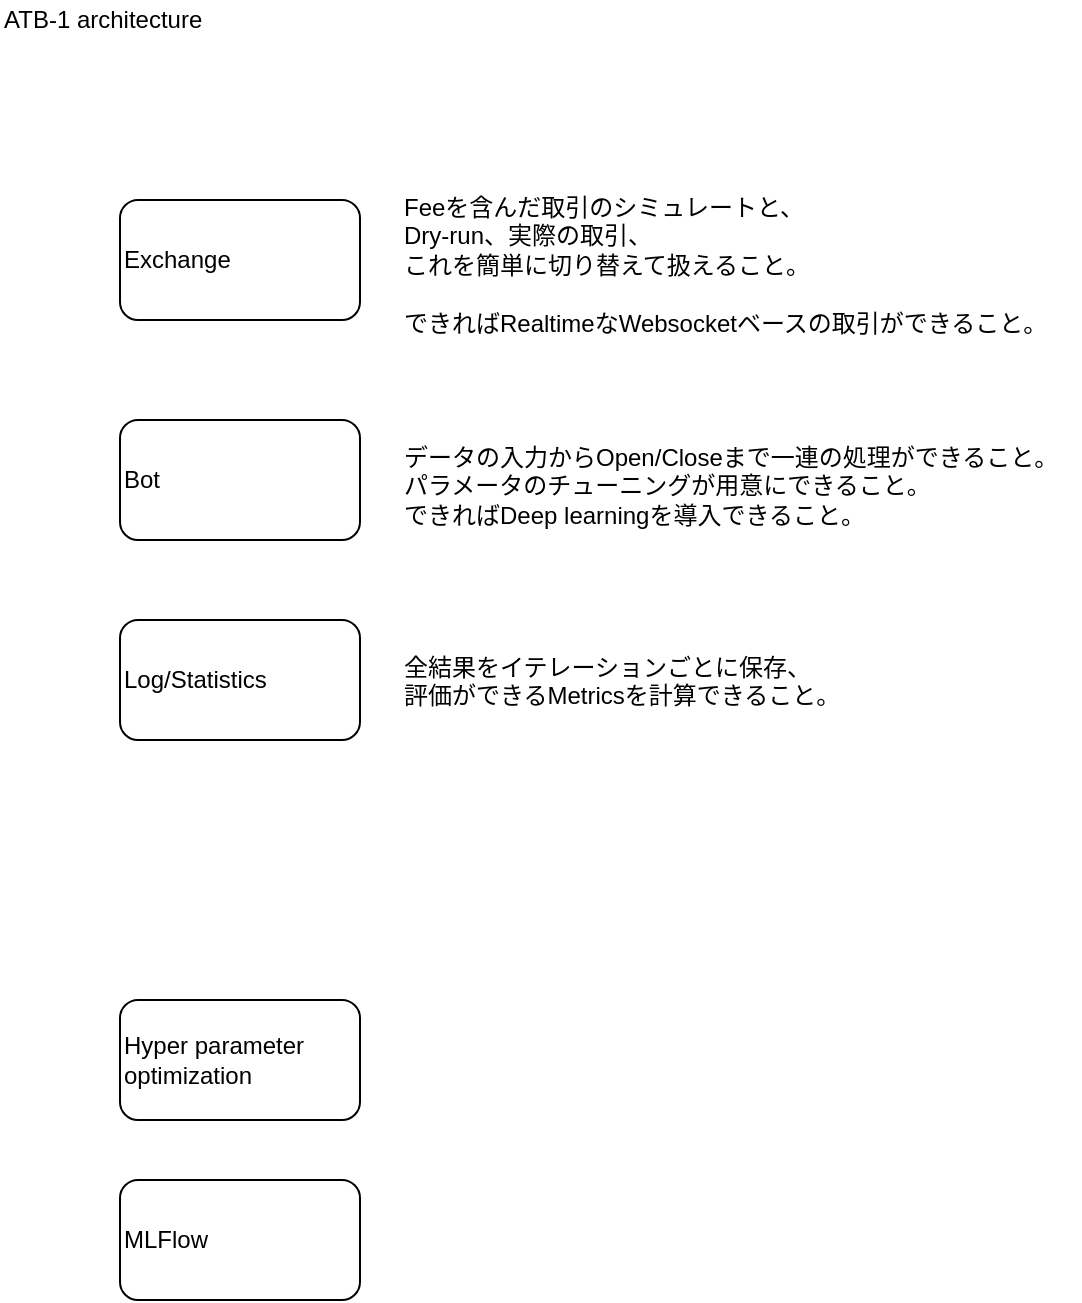 <mxfile version="13.5.5" type="github" pages="2">
  <diagram id="s-LWDIpCwLAYnI88xC9E" name="Whole">
    <mxGraphModel dx="1606" dy="1699" grid="1" gridSize="10" guides="1" tooltips="1" connect="1" arrows="1" fold="1" page="1" pageScale="1" pageWidth="827" pageHeight="1169" math="0" shadow="0">
      <root>
        <mxCell id="0" />
        <mxCell id="1" parent="0" />
        <mxCell id="2" value="ATB-1 architecture" style="text;html=1;align=left;verticalAlign=middle;resizable=0;points=[];autosize=1;" parent="1" vertex="1">
          <mxGeometry x="10" y="10" width="110" height="20" as="geometry" />
        </mxCell>
        <mxCell id="DRTCni6gfsPbIEsd6LuM-2" value="Exchange" style="rounded=1;whiteSpace=wrap;html=1;align=left;" parent="1" vertex="1">
          <mxGeometry x="70" y="110" width="120" height="60" as="geometry" />
        </mxCell>
        <mxCell id="DRTCni6gfsPbIEsd6LuM-3" value="Bot" style="rounded=1;whiteSpace=wrap;html=1;align=left;" parent="1" vertex="1">
          <mxGeometry x="70" y="220" width="120" height="60" as="geometry" />
        </mxCell>
        <mxCell id="DRTCni6gfsPbIEsd6LuM-4" value="Log/Statistics" style="rounded=1;whiteSpace=wrap;html=1;align=left;" parent="1" vertex="1">
          <mxGeometry x="70" y="320" width="120" height="60" as="geometry" />
        </mxCell>
        <mxCell id="DRTCni6gfsPbIEsd6LuM-6" value="Hyper parameter optimization" style="rounded=1;whiteSpace=wrap;html=1;align=left;" parent="1" vertex="1">
          <mxGeometry x="70" y="510" width="120" height="60" as="geometry" />
        </mxCell>
        <mxCell id="DRTCni6gfsPbIEsd6LuM-7" value="MLFlow" style="rounded=1;whiteSpace=wrap;html=1;align=left;" parent="1" vertex="1">
          <mxGeometry x="70" y="600" width="120" height="60" as="geometry" />
        </mxCell>
        <mxCell id="oLqOmrvY0Spoj0ZQnS0D-2" value="Feeを含んだ取引のシミュレートと、&lt;br style=&quot;font-size: 12px;&quot;&gt;Dry-run、実際の取引、&lt;br style=&quot;font-size: 12px;&quot;&gt;これを簡単に切り替えて扱えること。&lt;br style=&quot;font-size: 12px;&quot;&gt;&lt;br style=&quot;font-size: 12px;&quot;&gt;できればRealtimeなWebsocketベースの取引ができること。" style="text;html=1;align=left;verticalAlign=top;resizable=0;points=[];autosize=1;fontSize=12;" parent="1" vertex="1">
          <mxGeometry x="210" y="100" width="340" height="80" as="geometry" />
        </mxCell>
        <mxCell id="oLqOmrvY0Spoj0ZQnS0D-3" value="データの入力からOpen/Closeまで一連の処理ができること。&lt;br style=&quot;font-size: 12px;&quot;&gt;パラメータのチューニングが用意にできること。&lt;br style=&quot;font-size: 12px;&quot;&gt;できればDeep learningを導入できること。" style="text;html=1;align=left;verticalAlign=top;resizable=0;points=[];autosize=1;fontSize=12;" parent="1" vertex="1">
          <mxGeometry x="210" y="225" width="340" height="50" as="geometry" />
        </mxCell>
        <mxCell id="oLqOmrvY0Spoj0ZQnS0D-4" value="全結果をイテレーションごとに保存、&lt;br style=&quot;font-size: 12px;&quot;&gt;評価ができるMetricsを計算できること。" style="text;html=1;align=left;verticalAlign=top;resizable=0;points=[];autosize=1;fontSize=12;" parent="1" vertex="1">
          <mxGeometry x="210" y="330" width="230" height="30" as="geometry" />
        </mxCell>
      </root>
    </mxGraphModel>
  </diagram>
  <diagram id="uRmwWOH_s3Uu9mqFdXmV" name="Freqtrade">
    <mxGraphModel dx="1091" dy="598" grid="1" gridSize="10" guides="1" tooltips="1" connect="1" arrows="1" fold="1" page="1" pageScale="1" pageWidth="827" pageHeight="1169" math="0" shadow="0">
      <root>
        <mxCell id="aCUefI5wwC0o2XipiXim-0" />
        <mxCell id="aCUefI5wwC0o2XipiXim-1" parent="aCUefI5wwC0o2XipiXim-0" />
        <mxCell id="s_u__JOCzExAqWGaoaYu-58" style="edgeStyle=orthogonalEdgeStyle;rounded=0;orthogonalLoop=1;jettySize=auto;html=1;entryX=0.5;entryY=0;entryDx=0;entryDy=0;fontSize=20;" edge="1" parent="aCUefI5wwC0o2XipiXim-1" source="s_u__JOCzExAqWGaoaYu-51" target="s_u__JOCzExAqWGaoaYu-52">
          <mxGeometry relative="1" as="geometry" />
        </mxCell>
        <mxCell id="s_u__JOCzExAqWGaoaYu-51" value="Sell lock : &lt;span style=&quot;font-weight: normal&quot;&gt;おそらくSell lockしているときは他のプロセスとかで売れないようになるはず&lt;/span&gt;" style="rounded=1;whiteSpace=wrap;html=1;align=left;verticalAlign=top;fontStyle=1;arcSize=7;" vertex="1" parent="aCUefI5wwC0o2XipiXim-1">
          <mxGeometry x="3170" y="995" width="380" height="110" as="geometry" />
        </mxCell>
        <mxCell id="DF0e1LpsZ8X1XGetKPyV-0" value="Treqtrade architecture" style="text;html=1;align=left;verticalAlign=middle;resizable=0;points=[];autosize=1;fontSize=19;" parent="aCUefI5wwC0o2XipiXim-1" vertex="1">
          <mxGeometry x="10" y="5" width="200" height="30" as="geometry" />
        </mxCell>
        <mxCell id="DF0e1LpsZ8X1XGetKPyV-1" value="Exchange" style="rounded=1;whiteSpace=wrap;html=1;align=left;" parent="aCUefI5wwC0o2XipiXim-1" vertex="1">
          <mxGeometry x="70" y="200" width="120" height="60" as="geometry" />
        </mxCell>
        <mxCell id="DF0e1LpsZ8X1XGetKPyV-2" value="Bot" style="rounded=1;whiteSpace=wrap;html=1;align=left;" parent="aCUefI5wwC0o2XipiXim-1" vertex="1">
          <mxGeometry x="70" y="290" width="120" height="60" as="geometry" />
        </mxCell>
        <mxCell id="DF0e1LpsZ8X1XGetKPyV-3" value="Log/Statistics" style="rounded=1;whiteSpace=wrap;html=1;align=left;" parent="aCUefI5wwC0o2XipiXim-1" vertex="1">
          <mxGeometry x="70" y="380" width="120" height="60" as="geometry" />
        </mxCell>
        <mxCell id="DF0e1LpsZ8X1XGetKPyV-4" value="Hyper parameter optimization" style="rounded=1;whiteSpace=wrap;html=1;align=left;" parent="aCUefI5wwC0o2XipiXim-1" vertex="1">
          <mxGeometry x="70" y="480" width="120" height="60" as="geometry" />
        </mxCell>
        <mxCell id="DF0e1LpsZ8X1XGetKPyV-5" value="MLFlow" style="rounded=1;whiteSpace=wrap;html=1;align=left;" parent="aCUefI5wwC0o2XipiXim-1" vertex="1">
          <mxGeometry x="240" y="480" width="120" height="60" as="geometry" />
        </mxCell>
        <mxCell id="DF0e1LpsZ8X1XGetKPyV-6" value="Bot" style="rounded=1;whiteSpace=wrap;html=1;align=left;" parent="aCUefI5wwC0o2XipiXim-1" vertex="1">
          <mxGeometry x="160" y="650" width="120" height="60" as="geometry" />
        </mxCell>
        <mxCell id="DF0e1LpsZ8X1XGetKPyV-7" value="一定秒ごとにTrading logicが実行される" style="rounded=1;whiteSpace=wrap;html=1;align=left;" parent="aCUefI5wwC0o2XipiXim-1" vertex="1">
          <mxGeometry x="170" y="750" width="230" height="20" as="geometry" />
        </mxCell>
        <mxCell id="0E7zWX8qcYMQR9Riddd1-1" value="Trading logic" style="rounded=1;whiteSpace=wrap;html=1;align=left;" parent="aCUefI5wwC0o2XipiXim-1" vertex="1">
          <mxGeometry x="230" y="790" width="230" height="20" as="geometry" />
        </mxCell>
        <mxCell id="0E7zWX8qcYMQR9Riddd1-2" value="PersistenceをDBから持ってくる&lt;br&gt;OpenしているTradeを持ってくる" style="rounded=1;whiteSpace=wrap;html=1;align=left;" parent="aCUefI5wwC0o2XipiXim-1" vertex="1">
          <mxGeometry x="298" y="850" width="232" height="40" as="geometry" />
        </mxCell>
        <mxCell id="0E7zWX8qcYMQR9Riddd1-3" value="Trade pairの&lt;br&gt;Current listを計算する" style="rounded=1;whiteSpace=wrap;html=1;align=left;" parent="aCUefI5wwC0o2XipiXim-1" vertex="1">
          <mxGeometry x="297" y="910" width="232" height="40" as="geometry" />
        </mxCell>
        <mxCell id="0E7zWX8qcYMQR9Riddd1-4" value="最新の価格？ohlcvをダウンロードする。&lt;br&gt;Candleのタイミングごとに実行" style="rounded=1;whiteSpace=wrap;html=1;align=left;" parent="aCUefI5wwC0o2XipiXim-1" vertex="1">
          <mxGeometry x="297" y="970" width="232" height="40" as="geometry" />
        </mxCell>
        <mxCell id="0E7zWX8qcYMQR9Riddd1-5" value="bot_loop_start()を呼ぶ" style="rounded=1;whiteSpace=wrap;html=1;align=left;" parent="aCUefI5wwC0o2XipiXim-1" vertex="1">
          <mxGeometry x="297" y="1030" width="232" height="40" as="geometry" />
        </mxCell>
        <mxCell id="0E7zWX8qcYMQR9Riddd1-7" value="indicatorをつくる&lt;br&gt;&lt;span style=&quot;color: rgb(54 , 70 , 78) ; font-family: &amp;#34;roboto mono&amp;#34; , , &amp;#34;consolas&amp;#34; , &amp;#34;menlo&amp;#34; , monospace ; font-size: 13.6px ; background-color: rgb(245 , 245 , 245)&quot;&gt;populate_indicators()&lt;/span&gt;" style="rounded=1;whiteSpace=wrap;html=1;align=left;" parent="aCUefI5wwC0o2XipiXim-1" vertex="1">
          <mxGeometry x="370" y="1080" width="232" height="40" as="geometry" />
        </mxCell>
        <mxCell id="0E7zWX8qcYMQR9Riddd1-8" value="Buy trendの計算&lt;br&gt;&lt;span style=&quot;color: rgb(54 , 70 , 78) ; font-family: &amp;#34;roboto mono&amp;#34; , , &amp;#34;consolas&amp;#34; , &amp;#34;menlo&amp;#34; , monospace ; font-size: 13.6px ; background-color: rgb(245 , 245 , 245)&quot;&gt;populate_buy_trend()&lt;/span&gt;" style="rounded=1;whiteSpace=wrap;html=1;align=left;" parent="aCUefI5wwC0o2XipiXim-1" vertex="1">
          <mxGeometry x="370" y="1150" width="232" height="40" as="geometry" />
        </mxCell>
        <mxCell id="0E7zWX8qcYMQR9Riddd1-9" value="Sell trendの計算&lt;br&gt;&lt;span style=&quot;color: rgb(54 , 70 , 78) ; font-family: &amp;#34;roboto mono&amp;#34; , , &amp;#34;consolas&amp;#34; , &amp;#34;menlo&amp;#34; , monospace ; font-size: 13.6px ; background-color: rgb(245 , 245 , 245)&quot;&gt;populate_sell_trend()&lt;/span&gt;" style="rounded=1;whiteSpace=wrap;html=1;align=left;" parent="aCUefI5wwC0o2XipiXim-1" vertex="1">
          <mxGeometry x="370" y="1210" width="232" height="40" as="geometry" />
        </mxCell>
        <mxCell id="0E7zWX8qcYMQR9Riddd1-10" value="Buy timeoutのチェック&lt;br&gt;&lt;span style=&quot;color: rgb(54 , 70 , 78) ; font-family: &amp;#34;roboto mono&amp;#34; , , &amp;#34;consolas&amp;#34; , &amp;#34;menlo&amp;#34; , monospace ; font-size: 13.6px ; background-color: rgb(245 , 245 , 245)&quot;&gt;check_buy_timeout()&lt;/span&gt;" style="rounded=1;whiteSpace=wrap;html=1;align=left;" parent="aCUefI5wwC0o2XipiXim-1" vertex="1">
          <mxGeometry x="370" y="1270" width="232" height="40" as="geometry" />
        </mxCell>
        <mxCell id="0E7zWX8qcYMQR9Riddd1-11" value="Sell timeoutのチェック&lt;br&gt;&lt;span style=&quot;color: rgb(54 , 70 , 78) ; font-family: &amp;#34;roboto mono&amp;#34; , , &amp;#34;consolas&amp;#34; , &amp;#34;menlo&amp;#34; , monospace ; font-size: 13.6px ; background-color: rgb(245 , 245 , 245)&quot;&gt;check_sell_timeout()&lt;/span&gt;" style="rounded=1;whiteSpace=wrap;html=1;align=left;" parent="aCUefI5wwC0o2XipiXim-1" vertex="1">
          <mxGeometry x="370" y="1315" width="232" height="40" as="geometry" />
        </mxCell>
        <mxCell id="0E7zWX8qcYMQR9Riddd1-12" value="現状開いているPositionを評価する&lt;br&gt;・状態チェック&lt;br&gt;　・Stoploss&lt;br&gt;　・ROI Return on Investment; 時間経過によるROIの違いもチェックすることも可能&lt;br&gt;　・Sell signal&lt;br&gt;・Sell priceの決定&lt;br&gt;・Sell orderの前に confirm_trade_exit()を呼ぶ。ユーザーへのチェック用？&lt;br&gt;　どんな用途に使っているか要チェックだろう。" style="rounded=1;whiteSpace=wrap;html=1;align=left;verticalAlign=top;" parent="aCUefI5wwC0o2XipiXim-1" vertex="1">
          <mxGeometry x="370" y="1375" width="490" height="130" as="geometry" />
        </mxCell>
        <mxCell id="0E7zWX8qcYMQR9Riddd1-13" value="Trade slotが空いているなら、&lt;br&gt;新しいPositionを開く。&lt;br&gt;・bid_strategyでBuy-priceを設定&lt;br&gt;・実際にBuyするまえにconfirm_trade_entry()を呼ぶ。&lt;br&gt;　Close positionときと同じ感じの用途？" style="rounded=1;whiteSpace=wrap;html=1;align=left;verticalAlign=top;" parent="aCUefI5wwC0o2XipiXim-1" vertex="1">
          <mxGeometry x="370" y="1525" width="440" height="90" as="geometry" />
        </mxCell>
        <mxCell id="0E7zWX8qcYMQR9Riddd1-14" value="" style="shape=flexArrow;endArrow=classic;html=1;" parent="aCUefI5wwC0o2XipiXim-1" edge="1">
          <mxGeometry width="50" height="50" relative="1" as="geometry">
            <mxPoint x="129.29" y="750" as="sourcePoint" />
            <mxPoint x="129" y="1650" as="targetPoint" />
          </mxGeometry>
        </mxCell>
        <mxCell id="PSf9JsFq92TJlSqg_QDH-2" value="Botの挙動&lt;br&gt;freqtrade/freqtradebot.py" style="rounded=1;whiteSpace=wrap;html=1;align=left;" parent="aCUefI5wwC0o2XipiXim-1" vertex="1">
          <mxGeometry x="875" y="1150" width="160" height="60" as="geometry" />
        </mxCell>
        <mxCell id="PSf9JsFq92TJlSqg_QDH-3" value="Botはworkerから呼ばれる。&lt;br&gt;freqtrade/worker.py" style="text;html=1;align=left;verticalAlign=middle;resizable=0;points=[];autosize=1;" parent="aCUefI5wwC0o2XipiXim-1" vertex="1">
          <mxGeometry x="865" y="10" width="170" height="30" as="geometry" />
        </mxCell>
        <mxCell id="PSf9JsFq92TJlSqg_QDH-4" value="Woker&lt;br&gt;&lt;span&gt;freqtrade/worker.py&lt;/span&gt;" style="rounded=1;whiteSpace=wrap;html=1;align=left;" parent="aCUefI5wwC0o2XipiXim-1" vertex="1">
          <mxGeometry x="860" y="70" width="160" height="60" as="geometry" />
        </mxCell>
        <mxCell id="PSf9JsFq92TJlSqg_QDH-5" value="設定読み込み&lt;br&gt;self._config = Configuration(self._args, None).get_config()" style="rounded=1;whiteSpace=wrap;html=1;align=left;verticalAlign=top;" parent="aCUefI5wwC0o2XipiXim-1" vertex="1">
          <mxGeometry x="885" y="160" width="330" height="40" as="geometry" />
        </mxCell>
        <mxCell id="PSf9JsFq92TJlSqg_QDH-6" value="&lt;div&gt;Freqtradeのインスタンス生成&lt;/div&gt;&lt;div&gt;self.freqtrade = FreqtradeBot(self._config)&lt;/div&gt;" style="rounded=1;whiteSpace=wrap;html=1;align=left;verticalAlign=top;" parent="aCUefI5wwC0o2XipiXim-1" vertex="1">
          <mxGeometry x="885" y="220" width="330" height="40" as="geometry" />
        </mxCell>
        <mxCell id="PSf9JsFq92TJlSqg_QDH-7" value="&lt;div&gt;更新周期の設定などなど&lt;/div&gt;&lt;div&gt;&lt;div&gt;&amp;nbsp; &amp;nbsp; &amp;nbsp; &amp;nbsp; internals_config = self._config.get(&#39;internals&#39;, {})&lt;/div&gt;&lt;div&gt;&amp;nbsp; &amp;nbsp; &amp;nbsp; &amp;nbsp; self._throttle_secs = internals_config.get(&#39;process_throttle_secs&#39;,&lt;/div&gt;&lt;div&gt;&amp;nbsp; &amp;nbsp; &amp;nbsp; &amp;nbsp; &amp;nbsp; &amp;nbsp; &amp;nbsp; &amp;nbsp; &amp;nbsp; &amp;nbsp; &amp;nbsp; &amp;nbsp; &amp;nbsp; &amp;nbsp; &amp;nbsp; &amp;nbsp; &amp;nbsp; &amp;nbsp; &amp;nbsp; &amp;nbsp; &amp;nbsp; &amp;nbsp; &amp;nbsp; &amp;nbsp; &amp;nbsp; &amp;nbsp;constants.PROCESS_THROTTLE_SECS)&lt;/div&gt;&lt;div&gt;&amp;nbsp; &amp;nbsp; &amp;nbsp; &amp;nbsp; self._heartbeat_interval = internals_config.get(&#39;heartbeat_interval&#39;, 60)&lt;/div&gt;&lt;div&gt;&lt;br&gt;&lt;/div&gt;&lt;div&gt;&amp;nbsp; &amp;nbsp; &amp;nbsp; &amp;nbsp; self._sd_notify = sdnotify.SystemdNotifier() if \&lt;/div&gt;&lt;div&gt;&amp;nbsp; &amp;nbsp; &amp;nbsp; &amp;nbsp; &amp;nbsp; &amp;nbsp; self._config.get(&#39;internals&#39;, {}).get(&#39;sd_notify&#39;, False) else None&lt;/div&gt;&lt;/div&gt;&lt;div&gt;Throttleといって、Botの処理の更新を設定した秒数ごとに実行する。&lt;/div&gt;" style="rounded=1;whiteSpace=wrap;html=1;align=left;verticalAlign=top;arcSize=6;" parent="aCUefI5wwC0o2XipiXim-1" vertex="1">
          <mxGeometry x="885" y="280" width="490" height="150" as="geometry" />
        </mxCell>
        <mxCell id="PSf9JsFq92TJlSqg_QDH-8" value="登場人物：&lt;br&gt;- throttle : 一定周期ごとに関数を呼ぶ&amp;nbsp;&lt;br&gt;- heartbeat : logに一定時間ごとに書き込む&lt;br&gt;- notify : systemdのWatch dogにHeart beatを送るらしい" style="rounded=1;whiteSpace=wrap;html=1;align=left;verticalAlign=top;" parent="aCUefI5wwC0o2XipiXim-1" vertex="1">
          <mxGeometry x="1045" y="65" width="320" height="70" as="geometry" />
        </mxCell>
        <mxCell id="PSf9JsFq92TJlSqg_QDH-9" value="&lt;div&gt;RUN&lt;/div&gt;&lt;div&gt;無限ループでメイン処理を走らせる。&lt;/div&gt;&lt;div&gt;&lt;br&gt;&lt;/div&gt;" style="rounded=1;whiteSpace=wrap;html=1;align=left;verticalAlign=top;arcSize=6;" parent="aCUefI5wwC0o2XipiXim-1" vertex="1">
          <mxGeometry x="885" y="460" width="490" height="50" as="geometry" />
        </mxCell>
        <mxCell id="PSf9JsFq92TJlSqg_QDH-10" value="&lt;div&gt;State : Botの&lt;span&gt;初期状態はSTOPPED、Worker側での変数はNoneになっている&lt;/span&gt;&lt;/div&gt;&lt;div&gt;&lt;br&gt;&lt;/div&gt;&lt;div&gt;&lt;br&gt;&lt;/div&gt;&lt;div&gt;State : STOPPED&lt;/div&gt;&lt;div&gt;変化後、初回処理：&lt;/div&gt;&lt;div&gt;開いてているTradeをチェック、Closeするとか？&lt;/div&gt;&lt;div&gt;&lt;div&gt;self.freqtrade.check_for_open_trades()&lt;br&gt;&lt;/div&gt;&lt;/div&gt;&lt;div&gt;&lt;br&gt;&lt;/div&gt;&lt;div&gt;毎回処理：&lt;/div&gt;&lt;div&gt;1.&amp;nbsp;&lt;span&gt;systemdにSTOPPEDを教える&lt;/span&gt;&lt;/div&gt;&lt;div&gt;self._notify(&quot;WATCHDOG=1\nSTATUS=State: STOPPED.&quot;)&lt;br&gt;&lt;/div&gt;&lt;div&gt;&lt;br&gt;&lt;/div&gt;&lt;div&gt;2. BotのStop処理を実施&lt;/div&gt;&lt;div&gt;&lt;div&gt;self.freqtrade.process_stopped()&lt;/div&gt;&lt;/div&gt;&lt;div&gt;&lt;br&gt;&lt;/div&gt;&lt;div&gt;&lt;br&gt;&lt;/div&gt;&lt;div&gt;State : RUNNING&lt;/div&gt;&lt;div&gt;変化後、初回処理：&lt;/div&gt;&lt;div&gt;Botのスタートアップ処理&lt;/div&gt;&lt;div&gt;self.freqtrade.startup()&lt;br&gt;&lt;/div&gt;&lt;div&gt;&lt;br&gt;&lt;/div&gt;&lt;div&gt;毎回処理：&lt;/div&gt;&lt;div&gt;1. systemdにRUNNINGを教える&lt;/div&gt;&lt;div&gt;self._notify(&quot;WATCHDOG=1\nSTATUS=State: RUNNING.&quot;)&lt;br&gt;&lt;/div&gt;&lt;div&gt;&lt;br&gt;&lt;/div&gt;&lt;div&gt;2. Botのメイン処理関数を実行&lt;/div&gt;&lt;div&gt;self.freqtrade.process()&lt;br&gt;&lt;/div&gt;&lt;div&gt;&lt;br&gt;&lt;/div&gt;&lt;div&gt;State : RELOAD_CONFIG&lt;/div&gt;&lt;div&gt;毎回処理：&lt;/div&gt;&lt;div&gt;1. Botのクリーンアップ&lt;/div&gt;&lt;div&gt;self.freqtrade.cleanup()&lt;br&gt;&lt;/div&gt;&lt;div&gt;&lt;br&gt;&lt;/div&gt;&lt;div&gt;2. Bot、Workerの初期化&lt;/div&gt;&lt;div&gt;self._init(True)&lt;br&gt;&lt;/div&gt;" style="rounded=1;whiteSpace=wrap;html=1;align=left;verticalAlign=top;arcSize=2;" parent="aCUefI5wwC0o2XipiXim-1" vertex="1">
          <mxGeometry x="955" y="520" width="490" height="540" as="geometry" />
        </mxCell>
        <mxCell id="PSf9JsFq92TJlSqg_QDH-11" value="Bot起動時：&lt;br&gt;1. コンストラクタ&lt;br&gt;&amp;nbsp;Bot内部変数の初期化、Persistence DBの初期化&lt;br&gt;2. Startup処理&lt;br&gt;&amp;nbsp;Edgeを利用しないなら、DBのStoplossを初期化" style="rounded=1;whiteSpace=wrap;html=1;align=left;verticalAlign=top;arcSize=3;" parent="aCUefI5wwC0o2XipiXim-1" vertex="1">
          <mxGeometry x="980" y="1220" width="310" height="110" as="geometry" />
        </mxCell>
        <mxCell id="PSf9JsFq92TJlSqg_QDH-12" value="Bot通常処理時：&lt;br&gt;1. process関数" style="rounded=1;whiteSpace=wrap;html=1;align=left;verticalAlign=top;" parent="aCUefI5wwC0o2XipiXim-1" vertex="1">
          <mxGeometry x="980" y="1490" width="300" height="70" as="geometry" />
        </mxCell>
        <mxCell id="PSf9JsFq92TJlSqg_QDH-13" value="停止処理：&lt;br&gt;1. 開いているTradeをチェック&lt;br&gt;2. process_stoped関数" style="rounded=1;whiteSpace=wrap;html=1;align=left;verticalAlign=top;" parent="aCUefI5wwC0o2XipiXim-1" vertex="1">
          <mxGeometry x="980" y="1580" width="300" height="70" as="geometry" />
        </mxCell>
        <mxCell id="PSf9JsFq92TJlSqg_QDH-14" value="終了処理：&lt;br&gt;1. clean_up関数" style="rounded=1;whiteSpace=wrap;html=1;align=left;verticalAlign=top;" parent="aCUefI5wwC0o2XipiXim-1" vertex="1">
          <mxGeometry x="980" y="1680" width="300" height="60" as="geometry" />
        </mxCell>
        <mxCell id="PSf9JsFq92TJlSqg_QDH-15" value="再設定処理：&lt;br&gt;1. cleanup関数&lt;br&gt;2. コンストラクタ" style="rounded=1;whiteSpace=wrap;html=1;align=left;verticalAlign=top;" parent="aCUefI5wwC0o2XipiXim-1" vertex="1">
          <mxGeometry x="980" y="1760" width="300" height="60" as="geometry" />
        </mxCell>
        <mxCell id="s_u__JOCzExAqWGaoaYu-0" value="Botクラスメンバ変数：&lt;br&gt;&lt;br&gt;self.state # Botの状態&lt;br&gt;self.config # Botの設定のDict&lt;br&gt;self._sell_rate_cache # 1800sec保持される sell rateのキャッシュ&lt;br&gt;self._buy_rate_cache # 1800sec保持される buy rateのキャッシュ&lt;br&gt;self.strategy # Trade strategyのインスタンス&lt;br&gt;self.exchange # 取引所との通信Bridge、おそらくシミュレーション、DryRunも含む。&lt;br&gt;&lt;br&gt;persistence # 継続中のTradeを記録するSQLDBと通信するインスタンス&lt;br&gt;&lt;br&gt;self.wallets # 通貨、使える額(free)、使った額(used)、全体(total)を保持&lt;br&gt;self.pairlists # Tradeの対象となる通貨ペアのList？&lt;br&gt;self.dataprovider # Botへのデータ入力を行う、Ticker, orderbook, OHLCYデータをFetchする&lt;br&gt;&lt;br&gt;self.edge #&amp;nbsp;Win Rate, Risk Reward Ratio, Expectancyを計算して、StoplossやPositionサイズの調整、Strategyへの情報提供？を行う。&lt;br&gt;self.active_pair_whitelist # pair_listは、静的、動的PairListがある。更新されたPairListがここに入れられる？&lt;br&gt;&lt;br&gt;self.rpc # RPCにてBotに司令を与えるために利用する、RPC起動時にはBotの初期化が終わっている必要あり&lt;br&gt;self._sell_lock # Sell operationを制限するセマフォのようなもの" style="rounded=1;whiteSpace=wrap;html=1;align=left;verticalAlign=top;arcSize=4;" vertex="1" parent="aCUefI5wwC0o2XipiXim-1">
          <mxGeometry x="1390" y="1135" width="800" height="410" as="geometry" />
        </mxCell>
        <mxCell id="s_u__JOCzExAqWGaoaYu-1" value="Storategy関係：&lt;br&gt;&lt;br&gt;self.strategy # Trade strategyのインスタンス&lt;br&gt;&lt;br&gt;以下はStrategyのインスタンスに代入される&lt;br&gt;self.wallets # 通貨、使える額(free)、使った額(used)、全体(total)を保持&lt;br&gt;self.dataprovider # Botへのデータ入力を行う、Ticker, orderbook, OHLCYデータをFetchする&lt;br&gt;" style="rounded=1;whiteSpace=wrap;html=1;align=left;verticalAlign=top;arcSize=4;" vertex="1" parent="aCUefI5wwC0o2XipiXim-1">
          <mxGeometry x="1390" y="1640" width="530" height="160" as="geometry" />
        </mxCell>
        <mxCell id="s_u__JOCzExAqWGaoaYu-10" value="" style="shape=flexArrow;endArrow=classic;html=1;width=6.897;endSize=5.428;" edge="1" parent="aCUefI5wwC0o2XipiXim-1">
          <mxGeometry width="50" height="50" relative="1" as="geometry">
            <mxPoint x="2963" y="290" as="sourcePoint" />
            <mxPoint x="2960" y="1490" as="targetPoint" />
          </mxGeometry>
        </mxCell>
        <mxCell id="s_u__JOCzExAqWGaoaYu-11" value="iteration&lt;br&gt;process" style="text;html=1;align=left;verticalAlign=middle;resizable=0;points=[];autosize=1;fontSize=20;" vertex="1" parent="aCUefI5wwC0o2XipiXim-1">
          <mxGeometry x="2850" y="280" width="90" height="50" as="geometry" />
        </mxCell>
        <mxCell id="s_u__JOCzExAqWGaoaYu-25" value="Persistence&lt;br&gt;SQLight" style="shape=datastore;whiteSpace=wrap;html=1;fontSize=20;" vertex="1" parent="aCUefI5wwC0o2XipiXim-1">
          <mxGeometry x="3780" y="970" width="140" height="115" as="geometry" />
        </mxCell>
        <mxCell id="s_u__JOCzExAqWGaoaYu-26" value="Persistence：&lt;br&gt;&lt;span style=&quot;font-weight: normal&quot;&gt;・トレードに関係する保持したい情報をSQLiteに保持、参照するためのクラス&lt;/span&gt;&lt;br&gt;&lt;span style=&quot;font-weight: normal&quot;&gt;・実装は&lt;/span&gt;&lt;span style=&quot;font-weight: 400&quot;&gt;sqlalchemyの使い方にかなり依存している。&lt;br&gt;・内部で利用するTradeクラスは、sqlalchemyのモデルクラスとして、DB内部の情報と同一なもの。&lt;br&gt;&lt;/span&gt;&lt;span style=&quot;font-weight: normal&quot;&gt;・TradeクラスはsqlalchemyでのTable定義くらすのベースクラス。SessionとかTradeクラスには定義されていないが、継承元に定義されている。&lt;br&gt;・Feeの計算など、現在起きているTradeについての計算が行われている。&lt;br&gt;・Tradeクラスを直接使うことも可能ぽい。&lt;br&gt;&lt;/span&gt;" style="rounded=1;whiteSpace=wrap;html=1;align=left;verticalAlign=top;fontStyle=1;arcSize=3;" vertex="1" parent="aCUefI5wwC0o2XipiXim-1">
          <mxGeometry x="1410" y="1870" width="530" height="150" as="geometry" />
        </mxCell>
        <mxCell id="s_u__JOCzExAqWGaoaYu-27" value="Persistence::init：&lt;br&gt;&lt;span style=&quot;font-weight: normal&quot;&gt;・DBセッションの生成&lt;br&gt;&lt;/span&gt;&lt;span style=&quot;font-weight: normal&quot;&gt;・DBにTradeで定義したTableを生成&lt;br&gt;・DryRunの場合、DB内のデータをすべてクリア&lt;br&gt;・DBのmigration、前回データのバックアップ？&lt;br&gt;&lt;/span&gt;" style="rounded=1;whiteSpace=wrap;html=1;align=left;verticalAlign=top;fontStyle=1;arcSize=3;" vertex="1" parent="aCUefI5wwC0o2XipiXim-1">
          <mxGeometry x="1538" y="2030" width="530" height="90" as="geometry" />
        </mxCell>
        <mxCell id="s_u__JOCzExAqWGaoaYu-33" style="edgeStyle=orthogonalEdgeStyle;rounded=0;orthogonalLoop=1;jettySize=auto;html=1;entryX=0.5;entryY=0;entryDx=0;entryDy=0;fontSize=20;" edge="1" parent="aCUefI5wwC0o2XipiXim-1" source="s_u__JOCzExAqWGaoaYu-28" target="s_u__JOCzExAqWGaoaYu-32">
          <mxGeometry relative="1" as="geometry" />
        </mxCell>
        <mxCell id="s_u__JOCzExAqWGaoaYu-28" value="Exchange：&lt;br&gt;&lt;span style=&quot;font-weight: normal&quot;&gt;市場の情報を更新&lt;br&gt;CCXTのインターフェースを使って情報を更新&lt;br&gt;&lt;/span&gt;" style="rounded=1;whiteSpace=wrap;html=1;align=left;verticalAlign=top;fontStyle=1" vertex="1" parent="aCUefI5wwC0o2XipiXim-1">
          <mxGeometry x="3000" y="290" width="300" height="50" as="geometry" />
        </mxCell>
        <mxCell id="s_u__JOCzExAqWGaoaYu-30" value="Edge：&lt;br&gt;&lt;span style=&quot;font-weight: normal&quot;&gt;・何者なのか？&lt;br&gt;・なにかの統計量を計算していそうだが。&lt;br&gt;&lt;/span&gt;" style="rounded=1;whiteSpace=wrap;html=1;align=left;verticalAlign=top;fontStyle=1;arcSize=3;" vertex="1" parent="aCUefI5wwC0o2XipiXim-1">
          <mxGeometry x="1420" y="2160" width="530" height="100" as="geometry" />
        </mxCell>
        <mxCell id="s_u__JOCzExAqWGaoaYu-35" value="" style="edgeStyle=orthogonalEdgeStyle;rounded=0;orthogonalLoop=1;jettySize=auto;html=1;fontSize=20;" edge="1" parent="aCUefI5wwC0o2XipiXim-1" source="s_u__JOCzExAqWGaoaYu-32" target="s_u__JOCzExAqWGaoaYu-34">
          <mxGeometry relative="1" as="geometry" />
        </mxCell>
        <mxCell id="s_u__JOCzExAqWGaoaYu-63" style="edgeStyle=orthogonalEdgeStyle;rounded=0;orthogonalLoop=1;jettySize=auto;html=1;fontSize=20;" edge="1" parent="aCUefI5wwC0o2XipiXim-1" source="s_u__JOCzExAqWGaoaYu-32" target="s_u__JOCzExAqWGaoaYu-25">
          <mxGeometry relative="1" as="geometry" />
        </mxCell>
        <mxCell id="s_u__JOCzExAqWGaoaYu-32" value="Persistence：&lt;br&gt;&lt;span style=&quot;font-weight: 400&quot;&gt;DBから開いているTradeを参照する&lt;/span&gt;" style="rounded=1;whiteSpace=wrap;html=1;align=left;verticalAlign=top;fontStyle=1" vertex="1" parent="aCUefI5wwC0o2XipiXim-1">
          <mxGeometry x="3000" y="370" width="300" height="45" as="geometry" />
        </mxCell>
        <mxCell id="s_u__JOCzExAqWGaoaYu-41" style="edgeStyle=orthogonalEdgeStyle;rounded=0;orthogonalLoop=1;jettySize=auto;html=1;entryX=0.25;entryY=0;entryDx=0;entryDy=0;fontSize=20;" edge="1" parent="aCUefI5wwC0o2XipiXim-1" source="s_u__JOCzExAqWGaoaYu-34" target="s_u__JOCzExAqWGaoaYu-36">
          <mxGeometry relative="1" as="geometry" />
        </mxCell>
        <mxCell id="s_u__JOCzExAqWGaoaYu-46" style="edgeStyle=orthogonalEdgeStyle;rounded=0;orthogonalLoop=1;jettySize=auto;html=1;entryX=0;entryY=0.5;entryDx=0;entryDy=0;fontSize=20;" edge="1" parent="aCUefI5wwC0o2XipiXim-1" source="s_u__JOCzExAqWGaoaYu-34" target="s_u__JOCzExAqWGaoaYu-44">
          <mxGeometry relative="1" as="geometry" />
        </mxCell>
        <mxCell id="s_u__JOCzExAqWGaoaYu-49" value="Pair white list" style="edgeLabel;html=1;align=center;verticalAlign=middle;resizable=0;points=[];fontSize=20;" vertex="1" connectable="0" parent="s_u__JOCzExAqWGaoaYu-46">
          <mxGeometry x="-0.932" relative="1" as="geometry">
            <mxPoint y="16" as="offset" />
          </mxGeometry>
        </mxCell>
        <mxCell id="s_u__JOCzExAqWGaoaYu-34" value="PairList：&lt;br&gt;&lt;span style=&quot;font-weight: normal&quot;&gt;ペアリストを更新&lt;br&gt;Edgeを更新&lt;/span&gt;" style="rounded=1;whiteSpace=wrap;html=1;align=left;verticalAlign=top;fontStyle=1" vertex="1" parent="aCUefI5wwC0o2XipiXim-1">
          <mxGeometry x="3000" y="450" width="300" height="80" as="geometry" />
        </mxCell>
        <mxCell id="s_u__JOCzExAqWGaoaYu-48" style="edgeStyle=orthogonalEdgeStyle;rounded=0;orthogonalLoop=1;jettySize=auto;html=1;fontSize=20;" edge="1" parent="aCUefI5wwC0o2XipiXim-1" source="s_u__JOCzExAqWGaoaYu-36" target="s_u__JOCzExAqWGaoaYu-43">
          <mxGeometry relative="1" as="geometry" />
        </mxCell>
        <mxCell id="s_u__JOCzExAqWGaoaYu-36" value="Dataprovider：&lt;br&gt;&lt;span style=&quot;font-weight: normal&quot;&gt;統計情報など更新？&lt;/span&gt;" style="rounded=1;whiteSpace=wrap;html=1;align=left;verticalAlign=top;fontStyle=1" vertex="1" parent="aCUefI5wwC0o2XipiXim-1">
          <mxGeometry x="3210" y="650" width="300" height="50" as="geometry" />
        </mxCell>
        <mxCell id="s_u__JOCzExAqWGaoaYu-39" style="edgeStyle=orthogonalEdgeStyle;rounded=0;orthogonalLoop=1;jettySize=auto;html=1;entryX=0.75;entryY=0;entryDx=0;entryDy=0;fontSize=20;" edge="1" parent="aCUefI5wwC0o2XipiXim-1" source="s_u__JOCzExAqWGaoaYu-38" target="s_u__JOCzExAqWGaoaYu-36">
          <mxGeometry relative="1" as="geometry" />
        </mxCell>
        <mxCell id="s_u__JOCzExAqWGaoaYu-38" value="Strategy config：&lt;br&gt;&lt;span style=&quot;font-weight: 400&quot;&gt;informative_pair&lt;/span&gt;" style="rounded=1;whiteSpace=wrap;html=1;align=left;verticalAlign=top;fontStyle=1" vertex="1" parent="aCUefI5wwC0o2XipiXim-1">
          <mxGeometry x="3330" y="460" width="158" height="60" as="geometry" />
        </mxCell>
        <mxCell id="s_u__JOCzExAqWGaoaYu-40" value="Edge：&lt;br&gt;&lt;span style=&quot;font-weight: 400&quot;&gt;Edgeを更新&lt;/span&gt;" style="rounded=1;whiteSpace=wrap;html=1;align=left;verticalAlign=top;fontStyle=1" vertex="1" parent="aCUefI5wwC0o2XipiXim-1">
          <mxGeometry x="3170" y="470" width="120" height="50" as="geometry" />
        </mxCell>
        <mxCell id="s_u__JOCzExAqWGaoaYu-47" style="edgeStyle=orthogonalEdgeStyle;rounded=0;orthogonalLoop=1;jettySize=auto;html=1;entryX=0.5;entryY=0;entryDx=0;entryDy=0;fontSize=20;" edge="1" parent="aCUefI5wwC0o2XipiXim-1" source="s_u__JOCzExAqWGaoaYu-43" target="s_u__JOCzExAqWGaoaYu-44">
          <mxGeometry relative="1" as="geometry" />
        </mxCell>
        <mxCell id="s_u__JOCzExAqWGaoaYu-43" value="Strategy：&lt;br&gt;strategy::bot_loop_start" style="rounded=1;whiteSpace=wrap;html=1;align=left;verticalAlign=top;fontStyle=1" vertex="1" parent="aCUefI5wwC0o2XipiXim-1">
          <mxGeometry x="3210" y="750" width="300" height="60" as="geometry" />
        </mxCell>
        <mxCell id="s_u__JOCzExAqWGaoaYu-57" style="edgeStyle=orthogonalEdgeStyle;rounded=0;orthogonalLoop=1;jettySize=auto;html=1;entryX=0.5;entryY=0;entryDx=0;entryDy=0;fontSize=20;" edge="1" parent="aCUefI5wwC0o2XipiXim-1" source="s_u__JOCzExAqWGaoaYu-44" target="s_u__JOCzExAqWGaoaYu-51">
          <mxGeometry relative="1" as="geometry" />
        </mxCell>
        <mxCell id="s_u__JOCzExAqWGaoaYu-44" value="Strategy：&lt;br&gt;strategy::analyze" style="rounded=1;whiteSpace=wrap;html=1;align=left;verticalAlign=top;fontStyle=1" vertex="1" parent="aCUefI5wwC0o2XipiXim-1">
          <mxGeometry x="3210" y="860" width="300" height="60" as="geometry" />
        </mxCell>
        <mxCell id="s_u__JOCzExAqWGaoaYu-50" value="Bot：&lt;br&gt;&lt;span style=&quot;font-weight: normal&quot;&gt;OpenしているTradeのタイムアウ&lt;/span&gt;&lt;span style=&quot;font-weight: normal&quot;&gt;トチェック&lt;br&gt;タイムアウトしていたらSellする&lt;/span&gt;&lt;br&gt;&lt;span style=&quot;font-weight: 400&quot;&gt;self.check_handle_timedout()&lt;/span&gt;" style="rounded=1;whiteSpace=wrap;html=1;align=left;verticalAlign=top;fontStyle=1" vertex="1" parent="aCUefI5wwC0o2XipiXim-1">
          <mxGeometry x="3230" y="1030" width="300" height="65" as="geometry" />
        </mxCell>
        <mxCell id="s_u__JOCzExAqWGaoaYu-59" style="edgeStyle=orthogonalEdgeStyle;rounded=0;orthogonalLoop=1;jettySize=auto;html=1;fontSize=20;" edge="1" parent="aCUefI5wwC0o2XipiXim-1" source="s_u__JOCzExAqWGaoaYu-52" target="s_u__JOCzExAqWGaoaYu-54">
          <mxGeometry relative="1" as="geometry" />
        </mxCell>
        <mxCell id="s_u__JOCzExAqWGaoaYu-52" value="Sell lock" style="rounded=1;whiteSpace=wrap;html=1;align=left;verticalAlign=top;fontStyle=1;arcSize=7;" vertex="1" parent="aCUefI5wwC0o2XipiXim-1">
          <mxGeometry x="3170" y="1180" width="380" height="105" as="geometry" />
        </mxCell>
        <mxCell id="s_u__JOCzExAqWGaoaYu-65" style="edgeStyle=orthogonalEdgeStyle;rounded=0;orthogonalLoop=1;jettySize=auto;html=1;fontSize=20;" edge="1" parent="aCUefI5wwC0o2XipiXim-1" source="s_u__JOCzExAqWGaoaYu-53" target="s_u__JOCzExAqWGaoaYu-64">
          <mxGeometry relative="1" as="geometry" />
        </mxCell>
        <mxCell id="s_u__JOCzExAqWGaoaYu-53" value="Bot：&lt;br&gt;&lt;span style=&quot;font-weight: normal&quot;&gt;OpenしているTradeについてSellできるものはSellする&lt;/span&gt;&lt;br&gt;&lt;span style=&quot;font-weight: 400&quot;&gt;self.exit_positions(trades)&lt;br&gt;&lt;/span&gt;" style="rounded=1;whiteSpace=wrap;html=1;align=left;verticalAlign=top;fontStyle=1" vertex="1" parent="aCUefI5wwC0o2XipiXim-1">
          <mxGeometry x="3230" y="1215" width="300" height="60" as="geometry" />
        </mxCell>
        <mxCell id="s_u__JOCzExAqWGaoaYu-60" style="edgeStyle=orthogonalEdgeStyle;rounded=0;orthogonalLoop=1;jettySize=auto;html=1;fontSize=20;" edge="1" parent="aCUefI5wwC0o2XipiXim-1" source="s_u__JOCzExAqWGaoaYu-54" target="s_u__JOCzExAqWGaoaYu-55">
          <mxGeometry relative="1" as="geometry" />
        </mxCell>
        <mxCell id="s_u__JOCzExAqWGaoaYu-54" value="Bot：&lt;br&gt;&lt;span style=&quot;font-weight: 400&quot;&gt;Tradeのスロットがあいていれば、TradeをOpenする&lt;/span&gt;&lt;br&gt;&lt;span style=&quot;font-weight: 400&quot;&gt;self.enter_positions()&lt;/span&gt;" style="rounded=1;whiteSpace=wrap;html=1;align=left;verticalAlign=top;fontStyle=1" vertex="1" parent="aCUefI5wwC0o2XipiXim-1">
          <mxGeometry x="3210" y="1310" width="300" height="60" as="geometry" />
        </mxCell>
        <mxCell id="s_u__JOCzExAqWGaoaYu-62" style="edgeStyle=orthogonalEdgeStyle;rounded=0;orthogonalLoop=1;jettySize=auto;html=1;entryX=0.5;entryY=1;entryDx=0;entryDy=0;fontSize=20;" edge="1" parent="aCUefI5wwC0o2XipiXim-1" source="s_u__JOCzExAqWGaoaYu-55" target="s_u__JOCzExAqWGaoaYu-25">
          <mxGeometry relative="1" as="geometry" />
        </mxCell>
        <mxCell id="s_u__JOCzExAqWGaoaYu-55" value="Persistence：&lt;br&gt;&lt;span style=&quot;font-weight: normal&quot;&gt;TradeクラスとDBを同期する&lt;/span&gt;&lt;br&gt;&lt;span style=&quot;font-weight: 400&quot;&gt;Trade.session.flush()&lt;/span&gt;" style="rounded=1;whiteSpace=wrap;html=1;align=left;verticalAlign=top;fontStyle=1" vertex="1" parent="aCUefI5wwC0o2XipiXim-1">
          <mxGeometry x="3210" y="1410" width="300" height="60" as="geometry" />
        </mxCell>
        <mxCell id="s_u__JOCzExAqWGaoaYu-64" value="Wallets：&lt;br&gt;&lt;span style=&quot;font-weight: normal&quot;&gt;Walletsを更新&lt;/span&gt;" style="rounded=1;whiteSpace=wrap;html=1;align=left;verticalAlign=top;fontStyle=1" vertex="1" parent="aCUefI5wwC0o2XipiXim-1">
          <mxGeometry x="3610" y="1220" width="120" height="50" as="geometry" />
        </mxCell>
      </root>
    </mxGraphModel>
  </diagram>
</mxfile>
